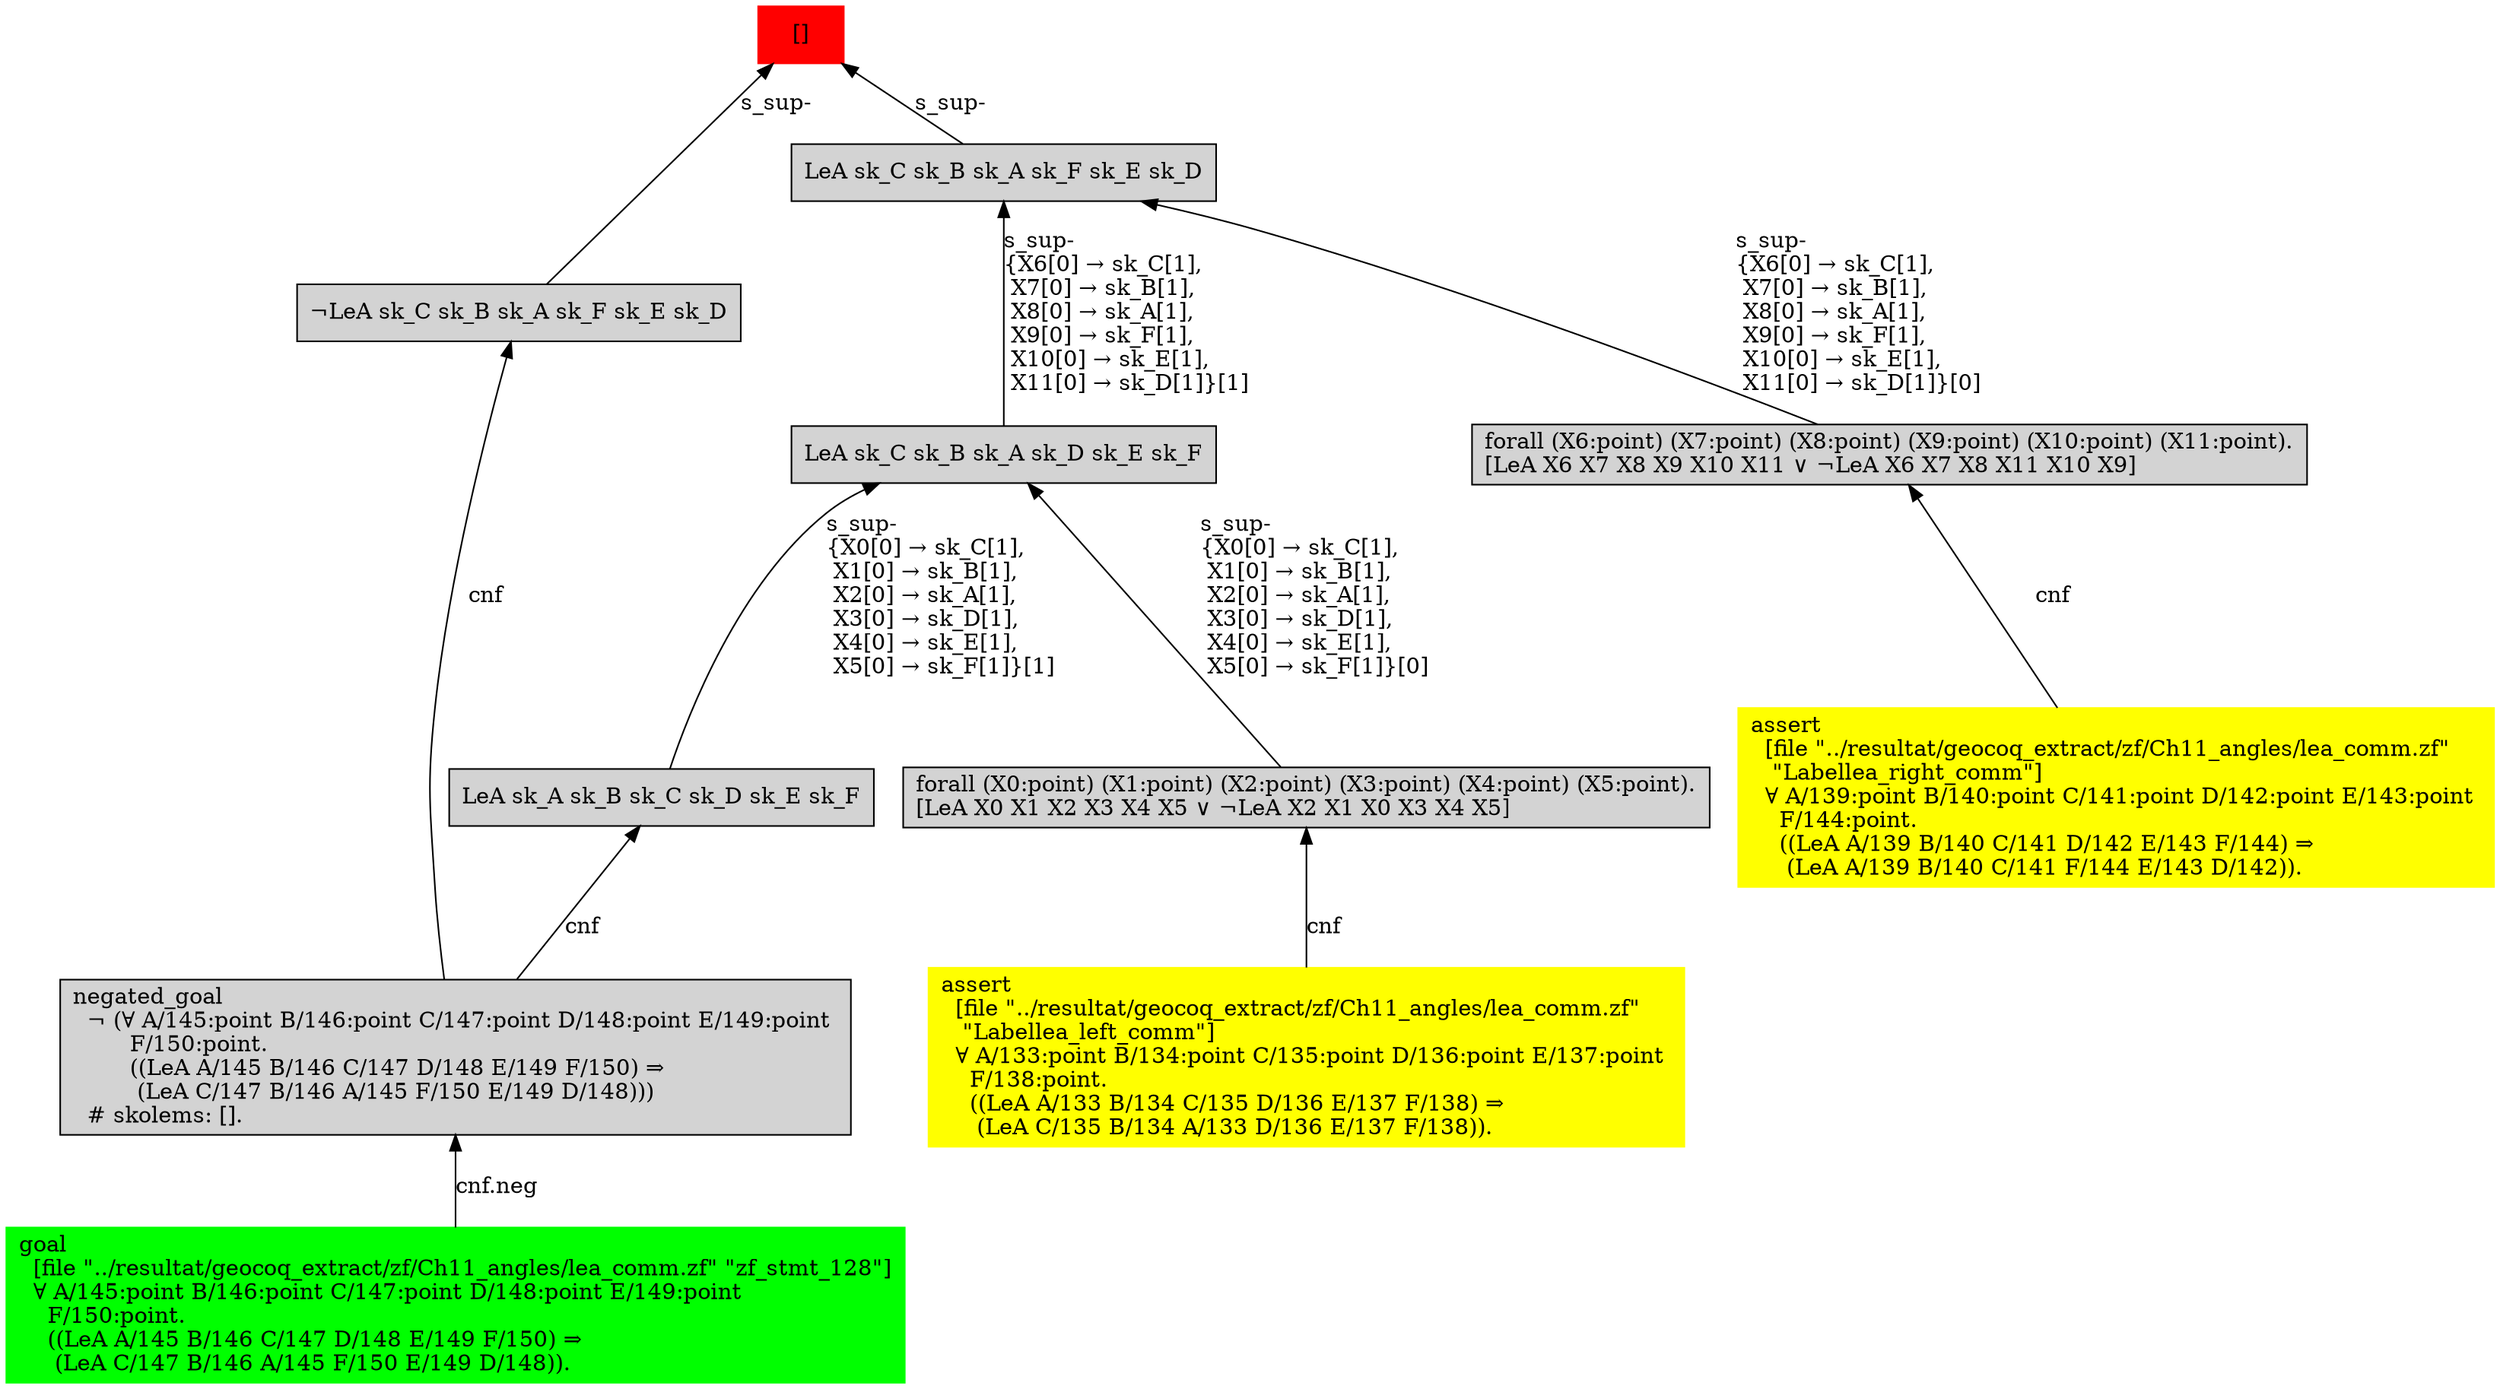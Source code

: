 digraph "unsat_graph" {
  vertex_0 [color=red, label="[]", shape=box, style=filled];
  vertex_0 -> vertex_1 [label="s_sup-\l", dir="back"];
  vertex_1 [shape=box, label="¬LeA sk_C sk_B sk_A sk_F sk_E sk_D\l", style=filled];
  vertex_1 -> vertex_2 [label="cnf", dir="back"];
  vertex_2 [shape=box, label="negated_goal\l  ¬ (∀ A/145:point B/146:point C/147:point D/148:point E/149:point \l        F/150:point.\l        ((LeA A/145 B/146 C/147 D/148 E/149 F/150) ⇒\l         (LeA C/147 B/146 A/145 F/150 E/149 D/148)))\l  # skolems: [].\l", style=filled];
  vertex_2 -> vertex_3 [label="cnf.neg", dir="back"];
  vertex_3 [color=green, shape=box, label="goal\l  [file \"../resultat/geocoq_extract/zf/Ch11_angles/lea_comm.zf\" \"zf_stmt_128\"]\l  ∀ A/145:point B/146:point C/147:point D/148:point E/149:point \l    F/150:point.\l    ((LeA A/145 B/146 C/147 D/148 E/149 F/150) ⇒\l     (LeA C/147 B/146 A/145 F/150 E/149 D/148)).\l", style=filled];
  vertex_0 -> vertex_4 [label="s_sup-\l", dir="back"];
  vertex_4 [shape=box, label="LeA sk_C sk_B sk_A sk_F sk_E sk_D\l", style=filled];
  vertex_4 -> vertex_5 [label="s_sup-\l\{X6[0] → sk_C[1], \l X7[0] → sk_B[1], \l X8[0] → sk_A[1], \l X9[0] → sk_F[1], \l X10[0] → sk_E[1], \l X11[0] → sk_D[1]\}[0]\l", dir="back"];
  vertex_5 [shape=box, label="forall (X6:point) (X7:point) (X8:point) (X9:point) (X10:point) (X11:point).\l[LeA X6 X7 X8 X9 X10 X11 ∨ ¬LeA X6 X7 X8 X11 X10 X9]\l", style=filled];
  vertex_5 -> vertex_6 [label="cnf", dir="back"];
  vertex_6 [color=yellow, shape=box, label="assert\l  [file \"../resultat/geocoq_extract/zf/Ch11_angles/lea_comm.zf\" \l   \"Labellea_right_comm\"]\l  ∀ A/139:point B/140:point C/141:point D/142:point E/143:point \l    F/144:point.\l    ((LeA A/139 B/140 C/141 D/142 E/143 F/144) ⇒\l     (LeA A/139 B/140 C/141 F/144 E/143 D/142)).\l", style=filled];
  vertex_4 -> vertex_7 [label="s_sup-\l\{X6[0] → sk_C[1], \l X7[0] → sk_B[1], \l X8[0] → sk_A[1], \l X9[0] → sk_F[1], \l X10[0] → sk_E[1], \l X11[0] → sk_D[1]\}[1]\l", dir="back"];
  vertex_7 [shape=box, label="LeA sk_C sk_B sk_A sk_D sk_E sk_F\l", style=filled];
  vertex_7 -> vertex_8 [label="s_sup-\l\{X0[0] → sk_C[1], \l X1[0] → sk_B[1], \l X2[0] → sk_A[1], \l X3[0] → sk_D[1], \l X4[0] → sk_E[1], \l X5[0] → sk_F[1]\}[0]\l", dir="back"];
  vertex_8 [shape=box, label="forall (X0:point) (X1:point) (X2:point) (X3:point) (X4:point) (X5:point).\l[LeA X0 X1 X2 X3 X4 X5 ∨ ¬LeA X2 X1 X0 X3 X4 X5]\l", style=filled];
  vertex_8 -> vertex_9 [label="cnf", dir="back"];
  vertex_9 [color=yellow, shape=box, label="assert\l  [file \"../resultat/geocoq_extract/zf/Ch11_angles/lea_comm.zf\" \l   \"Labellea_left_comm\"]\l  ∀ A/133:point B/134:point C/135:point D/136:point E/137:point \l    F/138:point.\l    ((LeA A/133 B/134 C/135 D/136 E/137 F/138) ⇒\l     (LeA C/135 B/134 A/133 D/136 E/137 F/138)).\l", style=filled];
  vertex_7 -> vertex_10 [label="s_sup-\l\{X0[0] → sk_C[1], \l X1[0] → sk_B[1], \l X2[0] → sk_A[1], \l X3[0] → sk_D[1], \l X4[0] → sk_E[1], \l X5[0] → sk_F[1]\}[1]\l", dir="back"];
  vertex_10 [shape=box, label="LeA sk_A sk_B sk_C sk_D sk_E sk_F\l", style=filled];
  vertex_10 -> vertex_2 [label="cnf", dir="back"];
  }


